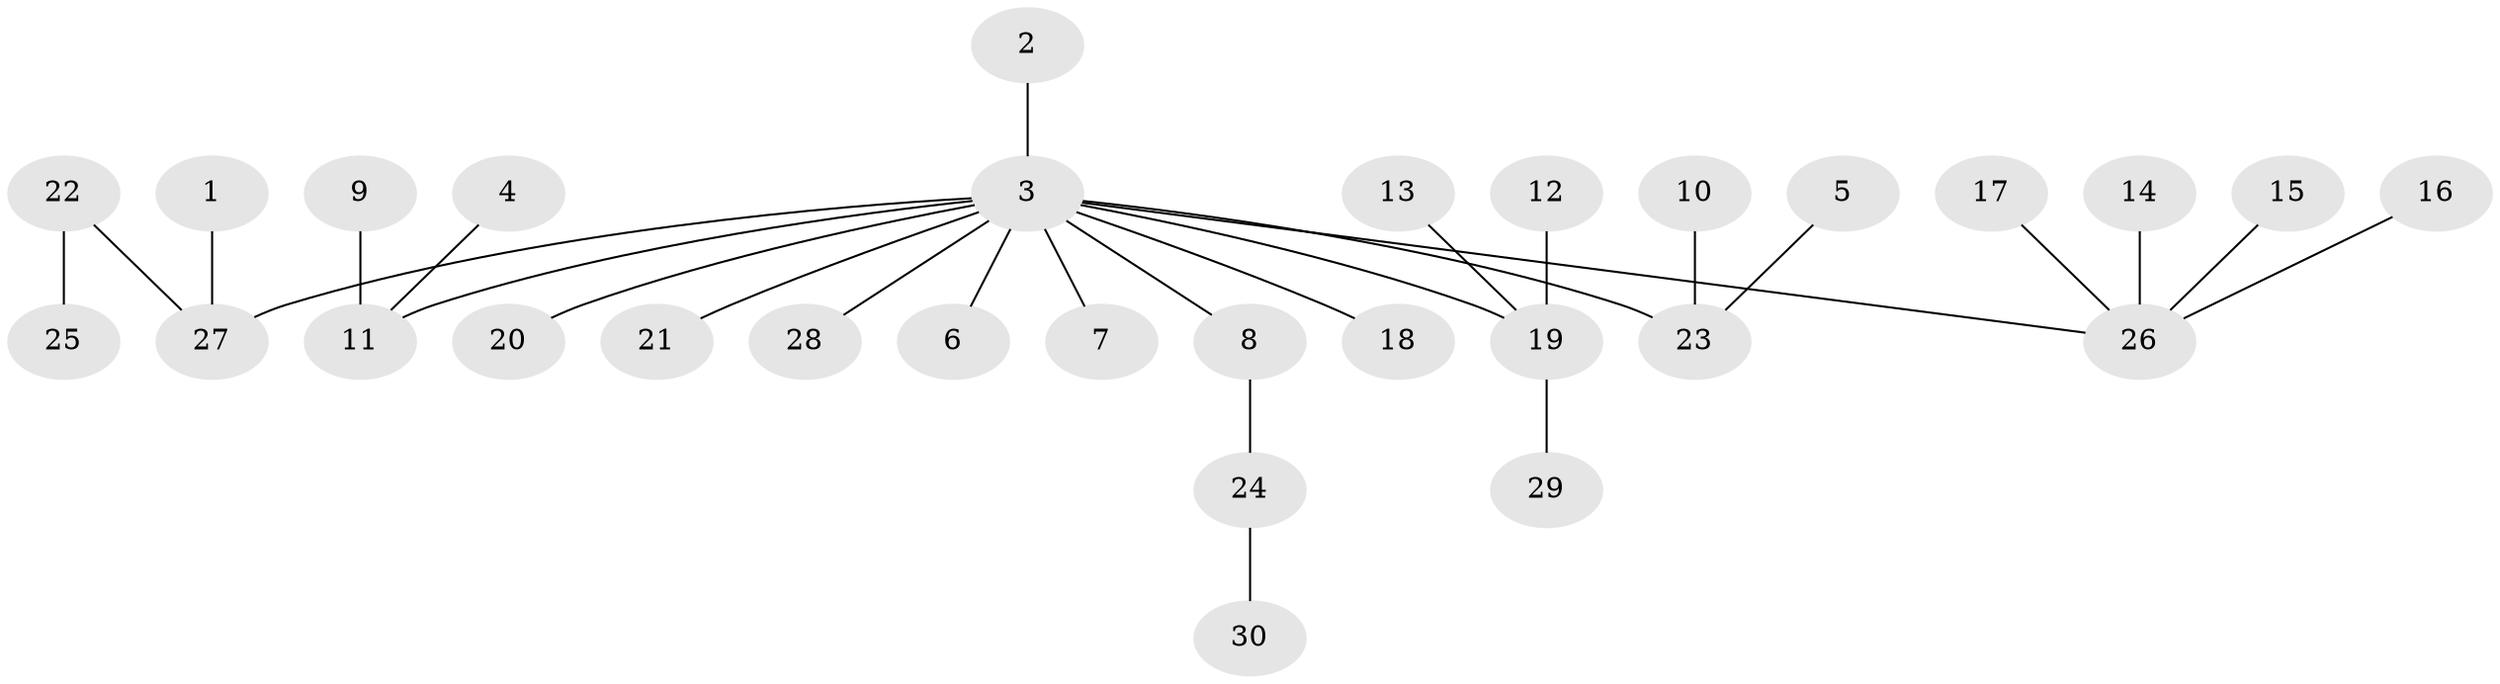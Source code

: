 // original degree distribution, {5: 0.05084745762711865, 4: 0.05084745762711865, 3: 0.1016949152542373, 1: 0.5423728813559322, 7: 0.01694915254237288, 6: 0.01694915254237288, 2: 0.22033898305084745}
// Generated by graph-tools (version 1.1) at 2025/50/03/09/25 03:50:20]
// undirected, 30 vertices, 29 edges
graph export_dot {
graph [start="1"]
  node [color=gray90,style=filled];
  1;
  2;
  3;
  4;
  5;
  6;
  7;
  8;
  9;
  10;
  11;
  12;
  13;
  14;
  15;
  16;
  17;
  18;
  19;
  20;
  21;
  22;
  23;
  24;
  25;
  26;
  27;
  28;
  29;
  30;
  1 -- 27 [weight=1.0];
  2 -- 3 [weight=1.0];
  3 -- 6 [weight=1.0];
  3 -- 7 [weight=1.0];
  3 -- 8 [weight=1.0];
  3 -- 11 [weight=1.0];
  3 -- 18 [weight=1.0];
  3 -- 19 [weight=1.0];
  3 -- 20 [weight=1.0];
  3 -- 21 [weight=1.0];
  3 -- 23 [weight=1.0];
  3 -- 26 [weight=1.0];
  3 -- 27 [weight=1.0];
  3 -- 28 [weight=1.0];
  4 -- 11 [weight=1.0];
  5 -- 23 [weight=1.0];
  8 -- 24 [weight=1.0];
  9 -- 11 [weight=1.0];
  10 -- 23 [weight=1.0];
  12 -- 19 [weight=1.0];
  13 -- 19 [weight=1.0];
  14 -- 26 [weight=1.0];
  15 -- 26 [weight=1.0];
  16 -- 26 [weight=1.0];
  17 -- 26 [weight=1.0];
  19 -- 29 [weight=1.0];
  22 -- 25 [weight=1.0];
  22 -- 27 [weight=1.0];
  24 -- 30 [weight=1.0];
}

